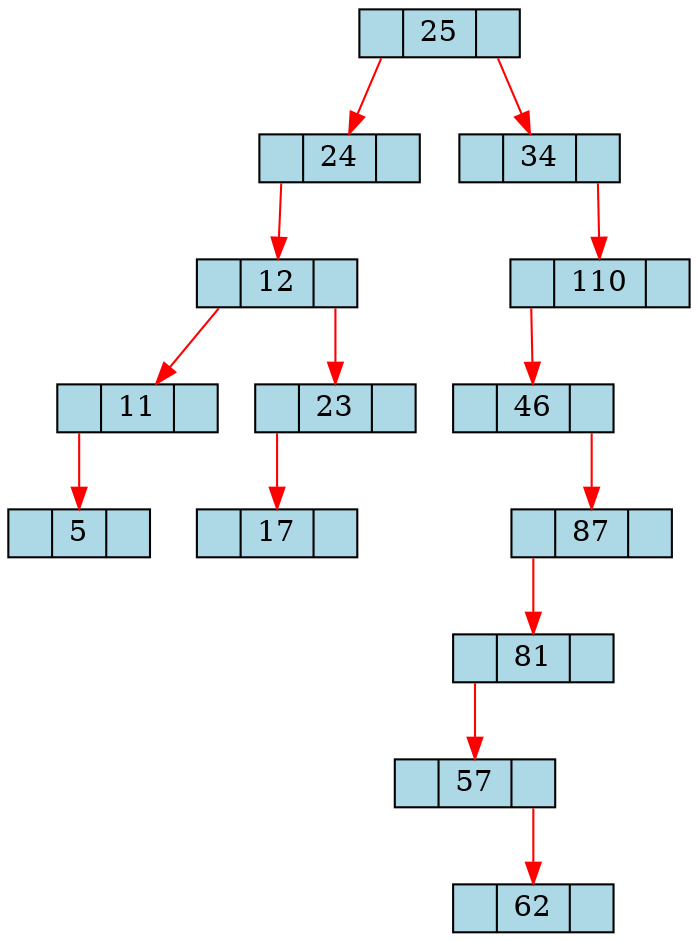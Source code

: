 digraph ABB{
 edge[color = Red;]
splines=line;
node[shape= record, style=filled, fillcolor=lightblue, height= .1];
node25[label="<C0>|25|<C1>"];
node24[label="<C0>|24|<C1>"];
node12[label="<C0>|12|<C1>"];
node11[label="<C0>|11|<C1>"];
node5[label="<C0>|5|<C1>"];
node11:C0->node5;
node12:C0->node11;
node23[label="<C0>|23|<C1>"];
node17[label="<C0>|17|<C1>"];
node23:C0->node17;
node12:C1->node23;
node24:C0->node12;
node25:C0->node24;
node34[label="<C0>|34|<C1>"];
node110[label="<C0>|110|<C1>"];
node46[label="<C0>|46|<C1>"];
node87[label="<C0>|87|<C1>"];
node81[label="<C0>|81|<C1>"];
node57[label="<C0>|57|<C1>"];
node62[label="<C0>|62|<C1>"];
node57:C1->node62;
node81:C0->node57;
node87:C0->node81;
node46:C1->node87;
node110:C0->node46;
node34:C1->node110;
node25:C1->node34;

}